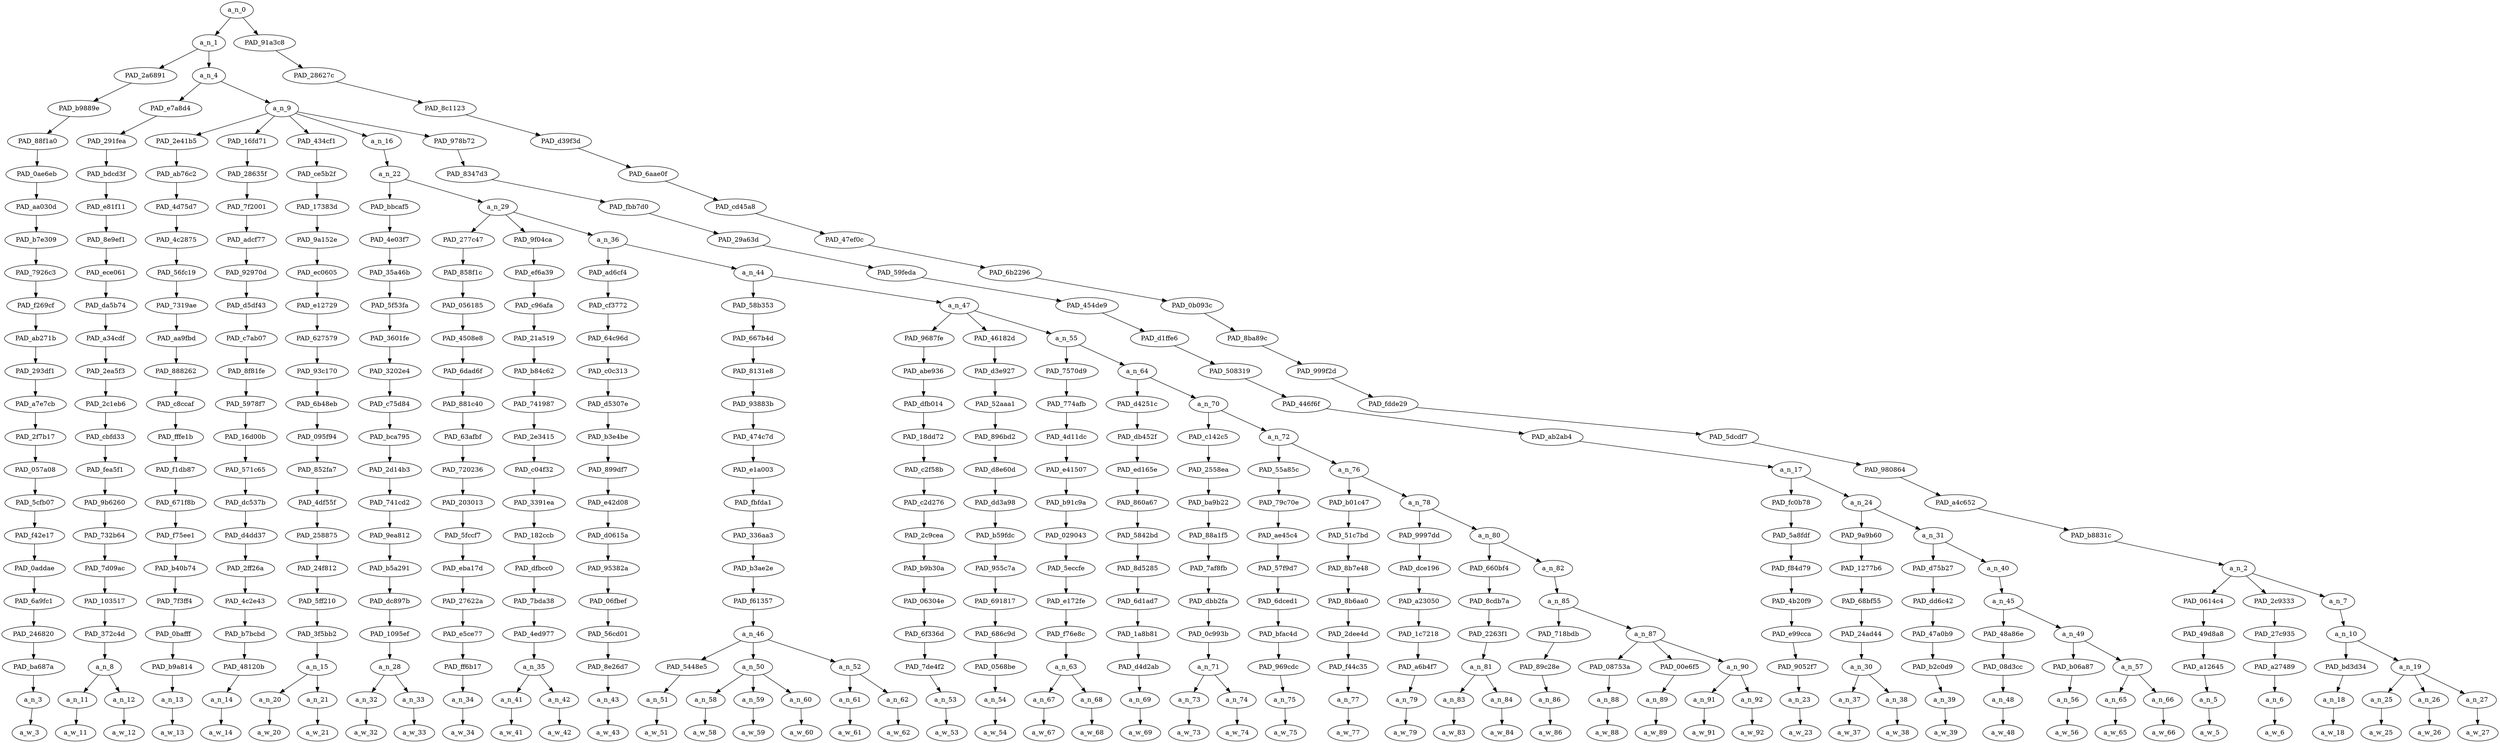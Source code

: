 strict digraph "" {
	a_n_0	[div_dir=1,
		index=0,
		level=22,
		pos="24.338654468677664,22!",
		text_span="[0, 1, 2, 3, 4, 5, 6, 7, 8, 9, 10, 11, 12, 13, 14, 15, 16, 17, 18, 19, 20, 21, 22, 23, 24, 25, 26, 27, 28, 29, 30, 31, 32, 33, 34, \
35, 36, 37, 38, 39, 40, 41, 42, 43, 44, 45, 46, 47, 48, 49]",
		value=1.00000000];
	a_n_1	[div_dir=1,
		index=0,
		level=21,
		pos="3.3439756040219906,21!",
		text_span="[0, 1, 2, 3, 4, 5, 6, 7, 8, 9, 10, 11, 12, 13, 14, 15, 16, 17, 18, 19, 20, 21, 22, 23, 24, 25, 26, 27, 28, 29, 30, 31, 32, 33, 34, \
35, 36, 37, 38, 39, 40, 41, 42, 43]",
		value=0.83768407];
	a_n_0 -> a_n_1;
	PAD_91a3c8	[div_dir=1,
		index=1,
		level=21,
		pos="45.333333333333336,21!",
		text_span="[44, 45, 46, 47, 48, 49]",
		value=0.16216661];
	a_n_0 -> PAD_91a3c8;
	PAD_2a6891	[div_dir=1,
		index=0,
		level=20,
		pos="0.0,20!",
		text_span="[0]",
		value=0.01627795];
	a_n_1 -> PAD_2a6891;
	a_n_4	[div_dir=1,
		index=1,
		level=20,
		pos="6.687951208043981,20!",
		text_span="[1, 2, 3, 4, 5, 6, 7, 8, 9, 10, 11, 12, 13, 14, 15, 16, 17, 18, 19, 20, 21, 22, 23, 24, 25, 26, 27, 28, 29, 30, 31, 32, 33, 34, \
35, 36, 37, 38, 39, 40, 41, 42, 43]",
		value=0.82129159];
	a_n_1 -> a_n_4;
	PAD_b9889e	[div_dir=1,
		index=0,
		level=19,
		pos="0.0,19!",
		text_span="[0]",
		value=0.01627795];
	PAD_2a6891 -> PAD_b9889e;
	PAD_88f1a0	[div_dir=1,
		index=0,
		level=18,
		pos="0.0,18!",
		text_span="[0]",
		value=0.01627795];
	PAD_b9889e -> PAD_88f1a0;
	PAD_0ae6eb	[div_dir=1,
		index=0,
		level=17,
		pos="0.0,17!",
		text_span="[0]",
		value=0.01627795];
	PAD_88f1a0 -> PAD_0ae6eb;
	PAD_aa030d	[div_dir=1,
		index=0,
		level=16,
		pos="0.0,16!",
		text_span="[0]",
		value=0.01627795];
	PAD_0ae6eb -> PAD_aa030d;
	PAD_b7e309	[div_dir=1,
		index=0,
		level=15,
		pos="0.0,15!",
		text_span="[0]",
		value=0.01627795];
	PAD_aa030d -> PAD_b7e309;
	PAD_7926c3	[div_dir=1,
		index=0,
		level=14,
		pos="0.0,14!",
		text_span="[0]",
		value=0.01627795];
	PAD_b7e309 -> PAD_7926c3;
	PAD_f269cf	[div_dir=1,
		index=0,
		level=13,
		pos="0.0,13!",
		text_span="[0]",
		value=0.01627795];
	PAD_7926c3 -> PAD_f269cf;
	PAD_ab271b	[div_dir=1,
		index=0,
		level=12,
		pos="0.0,12!",
		text_span="[0]",
		value=0.01627795];
	PAD_f269cf -> PAD_ab271b;
	PAD_293df1	[div_dir=1,
		index=0,
		level=11,
		pos="0.0,11!",
		text_span="[0]",
		value=0.01627795];
	PAD_ab271b -> PAD_293df1;
	PAD_a7e7cb	[div_dir=1,
		index=0,
		level=10,
		pos="0.0,10!",
		text_span="[0]",
		value=0.01627795];
	PAD_293df1 -> PAD_a7e7cb;
	PAD_2f7b17	[div_dir=1,
		index=0,
		level=9,
		pos="0.0,9!",
		text_span="[0]",
		value=0.01627795];
	PAD_a7e7cb -> PAD_2f7b17;
	PAD_057a08	[div_dir=1,
		index=0,
		level=8,
		pos="0.0,8!",
		text_span="[0]",
		value=0.01627795];
	PAD_2f7b17 -> PAD_057a08;
	PAD_5cfb07	[div_dir=1,
		index=0,
		level=7,
		pos="0.0,7!",
		text_span="[0]",
		value=0.01627795];
	PAD_057a08 -> PAD_5cfb07;
	PAD_f42e17	[div_dir=1,
		index=0,
		level=6,
		pos="0.0,6!",
		text_span="[0]",
		value=0.01627795];
	PAD_5cfb07 -> PAD_f42e17;
	PAD_0addae	[div_dir=1,
		index=0,
		level=5,
		pos="0.0,5!",
		text_span="[0]",
		value=0.01627795];
	PAD_f42e17 -> PAD_0addae;
	PAD_6a9fc1	[div_dir=1,
		index=0,
		level=4,
		pos="0.0,4!",
		text_span="[0]",
		value=0.01627795];
	PAD_0addae -> PAD_6a9fc1;
	PAD_246820	[div_dir=1,
		index=0,
		level=3,
		pos="0.0,3!",
		text_span="[0]",
		value=0.01627795];
	PAD_6a9fc1 -> PAD_246820;
	PAD_ba687a	[div_dir=1,
		index=0,
		level=2,
		pos="0.0,2!",
		text_span="[0]",
		value=0.01627795];
	PAD_246820 -> PAD_ba687a;
	a_n_3	[div_dir=1,
		index=0,
		level=1,
		pos="0.0,1!",
		text_span="[0]",
		value=0.01627795];
	PAD_ba687a -> a_n_3;
	a_w_3	[div_dir=0,
		index=0,
		level=0,
		pos="0,0!",
		text_span="[0]",
		value=that];
	a_n_3 -> a_w_3;
	PAD_e7a8d4	[div_dir=1,
		index=1,
		level=19,
		pos="1.5,19!",
		text_span="[1, 2]",
		value=0.07621900];
	a_n_4 -> PAD_e7a8d4;
	a_n_9	[div_dir=1,
		index=2,
		level=19,
		pos="11.875902416087962,19!",
		text_span="[3, 4, 5, 6, 7, 8, 9, 10, 11, 12, 13, 14, 15, 16, 17, 18, 19, 20, 21, 22, 23, 24, 25, 26, 27, 28, 29, 30, 31, 32, 33, 34, 35, 36, \
37, 38, 39, 40, 41, 42, 43]",
		value=0.74496450];
	a_n_4 -> a_n_9;
	PAD_291fea	[div_dir=1,
		index=1,
		level=18,
		pos="1.5,18!",
		text_span="[1, 2]",
		value=0.07621900];
	PAD_e7a8d4 -> PAD_291fea;
	PAD_bdcd3f	[div_dir=1,
		index=1,
		level=17,
		pos="1.5,17!",
		text_span="[1, 2]",
		value=0.07621900];
	PAD_291fea -> PAD_bdcd3f;
	PAD_e81f11	[div_dir=1,
		index=1,
		level=16,
		pos="1.5,16!",
		text_span="[1, 2]",
		value=0.07621900];
	PAD_bdcd3f -> PAD_e81f11;
	PAD_8e9ef1	[div_dir=1,
		index=1,
		level=15,
		pos="1.5,15!",
		text_span="[1, 2]",
		value=0.07621900];
	PAD_e81f11 -> PAD_8e9ef1;
	PAD_ece061	[div_dir=1,
		index=1,
		level=14,
		pos="1.5,14!",
		text_span="[1, 2]",
		value=0.07621900];
	PAD_8e9ef1 -> PAD_ece061;
	PAD_da5b74	[div_dir=1,
		index=1,
		level=13,
		pos="1.5,13!",
		text_span="[1, 2]",
		value=0.07621900];
	PAD_ece061 -> PAD_da5b74;
	PAD_a34cdf	[div_dir=1,
		index=1,
		level=12,
		pos="1.5,12!",
		text_span="[1, 2]",
		value=0.07621900];
	PAD_da5b74 -> PAD_a34cdf;
	PAD_2ea5f3	[div_dir=1,
		index=1,
		level=11,
		pos="1.5,11!",
		text_span="[1, 2]",
		value=0.07621900];
	PAD_a34cdf -> PAD_2ea5f3;
	PAD_2c1eb6	[div_dir=1,
		index=1,
		level=10,
		pos="1.5,10!",
		text_span="[1, 2]",
		value=0.07621900];
	PAD_2ea5f3 -> PAD_2c1eb6;
	PAD_cbfd33	[div_dir=1,
		index=1,
		level=9,
		pos="1.5,9!",
		text_span="[1, 2]",
		value=0.07621900];
	PAD_2c1eb6 -> PAD_cbfd33;
	PAD_fea5f1	[div_dir=1,
		index=1,
		level=8,
		pos="1.5,8!",
		text_span="[1, 2]",
		value=0.07621900];
	PAD_cbfd33 -> PAD_fea5f1;
	PAD_9b6260	[div_dir=1,
		index=1,
		level=7,
		pos="1.5,7!",
		text_span="[1, 2]",
		value=0.07621900];
	PAD_fea5f1 -> PAD_9b6260;
	PAD_732b64	[div_dir=1,
		index=1,
		level=6,
		pos="1.5,6!",
		text_span="[1, 2]",
		value=0.07621900];
	PAD_9b6260 -> PAD_732b64;
	PAD_7d09ac	[div_dir=1,
		index=1,
		level=5,
		pos="1.5,5!",
		text_span="[1, 2]",
		value=0.07621900];
	PAD_732b64 -> PAD_7d09ac;
	PAD_103517	[div_dir=1,
		index=1,
		level=4,
		pos="1.5,4!",
		text_span="[1, 2]",
		value=0.07621900];
	PAD_7d09ac -> PAD_103517;
	PAD_372c4d	[div_dir=1,
		index=1,
		level=3,
		pos="1.5,3!",
		text_span="[1, 2]",
		value=0.07621900];
	PAD_103517 -> PAD_372c4d;
	a_n_8	[div_dir=1,
		index=1,
		level=2,
		pos="1.5,2!",
		text_span="[1, 2]",
		value=0.07621900];
	PAD_372c4d -> a_n_8;
	a_n_11	[div_dir=1,
		index=1,
		level=1,
		pos="1.0,1!",
		text_span="[1]",
		value=0.05313051];
	a_n_8 -> a_n_11;
	a_n_12	[div_dir=-1,
		index=2,
		level=1,
		pos="2.0,1!",
		text_span="[2]",
		value=0.02308723];
	a_n_8 -> a_n_12;
	a_w_11	[div_dir=0,
		index=1,
		level=0,
		pos="1,0!",
		text_span="[1]",
		value=charlottesville];
	a_n_11 -> a_w_11;
	a_w_12	[div_dir=0,
		index=2,
		level=0,
		pos="2,0!",
		text_span="[2]",
		value=violence];
	a_n_12 -> a_w_12;
	PAD_2e41b5	[div_dir=1,
		index=2,
		level=18,
		pos="3.0,18!",
		text_span="[3]",
		value=0.01114824];
	a_n_9 -> PAD_2e41b5;
	PAD_16fd71	[div_dir=-1,
		index=3,
		level=18,
		pos="4.0,18!",
		text_span="[4]",
		value=0.02599082];
	a_n_9 -> PAD_16fd71;
	PAD_434cf1	[div_dir=1,
		index=4,
		level=18,
		pos="5.5,18!",
		text_span="[5, 6]",
		value=0.01955278];
	a_n_9 -> PAD_434cf1;
	a_n_16	[div_dir=1,
		index=5,
		level=18,
		pos="9.520137080439813,18!",
		text_span="[7, 8, 9, 10, 11, 12, 13, 14, 15, 16, 17, 18, 19, 20, 21, 22, 23, 24, 25, 26, 27, 28, 29, 30, 31, 32, 33, 34, 35]",
		value=0.51469582];
	a_n_9 -> a_n_16;
	PAD_978b72	[div_dir=1,
		index=6,
		level=18,
		pos="37.359375,18!",
		text_span="[36, 37, 38, 39, 40, 41, 42, 43]",
		value=0.17346625];
	a_n_9 -> PAD_978b72;
	PAD_ab76c2	[div_dir=1,
		index=2,
		level=17,
		pos="3.0,17!",
		text_span="[3]",
		value=0.01114824];
	PAD_2e41b5 -> PAD_ab76c2;
	PAD_4d75d7	[div_dir=1,
		index=2,
		level=16,
		pos="3.0,16!",
		text_span="[3]",
		value=0.01114824];
	PAD_ab76c2 -> PAD_4d75d7;
	PAD_4c2875	[div_dir=1,
		index=2,
		level=15,
		pos="3.0,15!",
		text_span="[3]",
		value=0.01114824];
	PAD_4d75d7 -> PAD_4c2875;
	PAD_56fc19	[div_dir=1,
		index=2,
		level=14,
		pos="3.0,14!",
		text_span="[3]",
		value=0.01114824];
	PAD_4c2875 -> PAD_56fc19;
	PAD_7319ae	[div_dir=1,
		index=2,
		level=13,
		pos="3.0,13!",
		text_span="[3]",
		value=0.01114824];
	PAD_56fc19 -> PAD_7319ae;
	PAD_aa9fbd	[div_dir=1,
		index=2,
		level=12,
		pos="3.0,12!",
		text_span="[3]",
		value=0.01114824];
	PAD_7319ae -> PAD_aa9fbd;
	PAD_888262	[div_dir=1,
		index=2,
		level=11,
		pos="3.0,11!",
		text_span="[3]",
		value=0.01114824];
	PAD_aa9fbd -> PAD_888262;
	PAD_c8ccaf	[div_dir=1,
		index=2,
		level=10,
		pos="3.0,10!",
		text_span="[3]",
		value=0.01114824];
	PAD_888262 -> PAD_c8ccaf;
	PAD_fffe1b	[div_dir=1,
		index=2,
		level=9,
		pos="3.0,9!",
		text_span="[3]",
		value=0.01114824];
	PAD_c8ccaf -> PAD_fffe1b;
	PAD_f1db87	[div_dir=1,
		index=2,
		level=8,
		pos="3.0,8!",
		text_span="[3]",
		value=0.01114824];
	PAD_fffe1b -> PAD_f1db87;
	PAD_671f8b	[div_dir=1,
		index=2,
		level=7,
		pos="3.0,7!",
		text_span="[3]",
		value=0.01114824];
	PAD_f1db87 -> PAD_671f8b;
	PAD_f75ee1	[div_dir=1,
		index=2,
		level=6,
		pos="3.0,6!",
		text_span="[3]",
		value=0.01114824];
	PAD_671f8b -> PAD_f75ee1;
	PAD_b40b74	[div_dir=1,
		index=2,
		level=5,
		pos="3.0,5!",
		text_span="[3]",
		value=0.01114824];
	PAD_f75ee1 -> PAD_b40b74;
	PAD_7f3ff4	[div_dir=1,
		index=2,
		level=4,
		pos="3.0,4!",
		text_span="[3]",
		value=0.01114824];
	PAD_b40b74 -> PAD_7f3ff4;
	PAD_0bafff	[div_dir=1,
		index=2,
		level=3,
		pos="3.0,3!",
		text_span="[3]",
		value=0.01114824];
	PAD_7f3ff4 -> PAD_0bafff;
	PAD_b9a814	[div_dir=1,
		index=2,
		level=2,
		pos="3.0,2!",
		text_span="[3]",
		value=0.01114824];
	PAD_0bafff -> PAD_b9a814;
	a_n_13	[div_dir=1,
		index=3,
		level=1,
		pos="3.0,1!",
		text_span="[3]",
		value=0.01114824];
	PAD_b9a814 -> a_n_13;
	a_w_13	[div_dir=0,
		index=3,
		level=0,
		pos="3,0!",
		text_span="[3]",
		value=is];
	a_n_13 -> a_w_13;
	PAD_28635f	[div_dir=-1,
		index=3,
		level=17,
		pos="4.0,17!",
		text_span="[4]",
		value=0.02599082];
	PAD_16fd71 -> PAD_28635f;
	PAD_7f2001	[div_dir=-1,
		index=3,
		level=16,
		pos="4.0,16!",
		text_span="[4]",
		value=0.02599082];
	PAD_28635f -> PAD_7f2001;
	PAD_adcf77	[div_dir=-1,
		index=3,
		level=15,
		pos="4.0,15!",
		text_span="[4]",
		value=0.02599082];
	PAD_7f2001 -> PAD_adcf77;
	PAD_92970d	[div_dir=-1,
		index=3,
		level=14,
		pos="4.0,14!",
		text_span="[4]",
		value=0.02599082];
	PAD_adcf77 -> PAD_92970d;
	PAD_d5df43	[div_dir=-1,
		index=3,
		level=13,
		pos="4.0,13!",
		text_span="[4]",
		value=0.02599082];
	PAD_92970d -> PAD_d5df43;
	PAD_c7ab07	[div_dir=-1,
		index=3,
		level=12,
		pos="4.0,12!",
		text_span="[4]",
		value=0.02599082];
	PAD_d5df43 -> PAD_c7ab07;
	PAD_8f81fe	[div_dir=-1,
		index=3,
		level=11,
		pos="4.0,11!",
		text_span="[4]",
		value=0.02599082];
	PAD_c7ab07 -> PAD_8f81fe;
	PAD_5978f7	[div_dir=-1,
		index=3,
		level=10,
		pos="4.0,10!",
		text_span="[4]",
		value=0.02599082];
	PAD_8f81fe -> PAD_5978f7;
	PAD_16d00b	[div_dir=-1,
		index=3,
		level=9,
		pos="4.0,9!",
		text_span="[4]",
		value=0.02599082];
	PAD_5978f7 -> PAD_16d00b;
	PAD_571c65	[div_dir=-1,
		index=3,
		level=8,
		pos="4.0,8!",
		text_span="[4]",
		value=0.02599082];
	PAD_16d00b -> PAD_571c65;
	PAD_dc537b	[div_dir=-1,
		index=3,
		level=7,
		pos="4.0,7!",
		text_span="[4]",
		value=0.02599082];
	PAD_571c65 -> PAD_dc537b;
	PAD_d4dd37	[div_dir=-1,
		index=3,
		level=6,
		pos="4.0,6!",
		text_span="[4]",
		value=0.02599082];
	PAD_dc537b -> PAD_d4dd37;
	PAD_2ff26a	[div_dir=-1,
		index=3,
		level=5,
		pos="4.0,5!",
		text_span="[4]",
		value=0.02599082];
	PAD_d4dd37 -> PAD_2ff26a;
	PAD_4c2e43	[div_dir=-1,
		index=3,
		level=4,
		pos="4.0,4!",
		text_span="[4]",
		value=0.02599082];
	PAD_2ff26a -> PAD_4c2e43;
	PAD_b7bcbd	[div_dir=-1,
		index=3,
		level=3,
		pos="4.0,3!",
		text_span="[4]",
		value=0.02599082];
	PAD_4c2e43 -> PAD_b7bcbd;
	PAD_48120b	[div_dir=-1,
		index=3,
		level=2,
		pos="4.0,2!",
		text_span="[4]",
		value=0.02599082];
	PAD_b7bcbd -> PAD_48120b;
	a_n_14	[div_dir=-1,
		index=4,
		level=1,
		pos="4.0,1!",
		text_span="[4]",
		value=0.02599082];
	PAD_48120b -> a_n_14;
	a_w_14	[div_dir=0,
		index=4,
		level=0,
		pos="4,0!",
		text_span="[4]",
		value=aweful];
	a_n_14 -> a_w_14;
	PAD_ce5b2f	[div_dir=1,
		index=4,
		level=17,
		pos="5.5,17!",
		text_span="[5, 6]",
		value=0.01955278];
	PAD_434cf1 -> PAD_ce5b2f;
	PAD_17383d	[div_dir=1,
		index=4,
		level=16,
		pos="5.5,16!",
		text_span="[5, 6]",
		value=0.01955278];
	PAD_ce5b2f -> PAD_17383d;
	PAD_9a152e	[div_dir=1,
		index=4,
		level=15,
		pos="5.5,15!",
		text_span="[5, 6]",
		value=0.01955278];
	PAD_17383d -> PAD_9a152e;
	PAD_ec0605	[div_dir=1,
		index=4,
		level=14,
		pos="5.5,14!",
		text_span="[5, 6]",
		value=0.01955278];
	PAD_9a152e -> PAD_ec0605;
	PAD_e12729	[div_dir=1,
		index=4,
		level=13,
		pos="5.5,13!",
		text_span="[5, 6]",
		value=0.01955278];
	PAD_ec0605 -> PAD_e12729;
	PAD_627579	[div_dir=1,
		index=4,
		level=12,
		pos="5.5,12!",
		text_span="[5, 6]",
		value=0.01955278];
	PAD_e12729 -> PAD_627579;
	PAD_93c170	[div_dir=1,
		index=4,
		level=11,
		pos="5.5,11!",
		text_span="[5, 6]",
		value=0.01955278];
	PAD_627579 -> PAD_93c170;
	PAD_6b48eb	[div_dir=1,
		index=4,
		level=10,
		pos="5.5,10!",
		text_span="[5, 6]",
		value=0.01955278];
	PAD_93c170 -> PAD_6b48eb;
	PAD_095f94	[div_dir=1,
		index=4,
		level=9,
		pos="5.5,9!",
		text_span="[5, 6]",
		value=0.01955278];
	PAD_6b48eb -> PAD_095f94;
	PAD_852fa7	[div_dir=1,
		index=4,
		level=8,
		pos="5.5,8!",
		text_span="[5, 6]",
		value=0.01955278];
	PAD_095f94 -> PAD_852fa7;
	PAD_4df55f	[div_dir=1,
		index=4,
		level=7,
		pos="5.5,7!",
		text_span="[5, 6]",
		value=0.01955278];
	PAD_852fa7 -> PAD_4df55f;
	PAD_258875	[div_dir=1,
		index=4,
		level=6,
		pos="5.5,6!",
		text_span="[5, 6]",
		value=0.01955278];
	PAD_4df55f -> PAD_258875;
	PAD_24f812	[div_dir=1,
		index=4,
		level=5,
		pos="5.5,5!",
		text_span="[5, 6]",
		value=0.01955278];
	PAD_258875 -> PAD_24f812;
	PAD_5ff210	[div_dir=1,
		index=4,
		level=4,
		pos="5.5,4!",
		text_span="[5, 6]",
		value=0.01955278];
	PAD_24f812 -> PAD_5ff210;
	PAD_3f5bb2	[div_dir=1,
		index=4,
		level=3,
		pos="5.5,3!",
		text_span="[5, 6]",
		value=0.01955278];
	PAD_5ff210 -> PAD_3f5bb2;
	a_n_15	[div_dir=1,
		index=4,
		level=2,
		pos="5.5,2!",
		text_span="[5, 6]",
		value=0.01955278];
	PAD_3f5bb2 -> a_n_15;
	a_n_20	[div_dir=1,
		index=5,
		level=1,
		pos="5.0,1!",
		text_span="[5]",
		value=0.00848128];
	a_n_15 -> a_n_20;
	a_n_21	[div_dir=1,
		index=6,
		level=1,
		pos="6.0,1!",
		text_span="[6]",
		value=0.01101846];
	a_n_15 -> a_n_21;
	a_w_20	[div_dir=0,
		index=5,
		level=0,
		pos="5,0!",
		text_span="[5]",
		value=for];
	a_n_20 -> a_w_20;
	a_w_21	[div_dir=0,
		index=6,
		level=0,
		pos="6,0!",
		text_span="[6]",
		value=years];
	a_n_21 -> a_w_21;
	a_n_22	[div_dir=1,
		index=5,
		level=17,
		pos="9.520137080439813,17!",
		text_span="[7, 8, 9, 10, 11, 12, 13, 14, 15, 16, 17, 18, 19, 20, 21, 22, 23, 24, 25, 26, 27, 28, 29, 30, 31, 32, 33, 34, 35]",
		value=0.51459337];
	a_n_16 -> a_n_22;
	PAD_bbcaf5	[div_dir=1,
		index=5,
		level=16,
		pos="7.5,16!",
		text_span="[7, 8]",
		value=0.05703376];
	a_n_22 -> PAD_bbcaf5;
	a_n_29	[div_dir=1,
		index=6,
		level=16,
		pos="11.540274160879628,16!",
		text_span="[9, 10, 11, 12, 13, 14, 15, 16, 17, 18, 19, 20, 21, 22, 23, 24, 25, 26, 27, 28, 29, 30, 31, 32, 33, 34, 35]",
		value=0.45745715];
	a_n_22 -> a_n_29;
	PAD_4e03f7	[div_dir=1,
		index=5,
		level=15,
		pos="7.5,15!",
		text_span="[7, 8]",
		value=0.05703376];
	PAD_bbcaf5 -> PAD_4e03f7;
	PAD_35a46b	[div_dir=1,
		index=5,
		level=14,
		pos="7.5,14!",
		text_span="[7, 8]",
		value=0.05703376];
	PAD_4e03f7 -> PAD_35a46b;
	PAD_5f53fa	[div_dir=1,
		index=5,
		level=13,
		pos="7.5,13!",
		text_span="[7, 8]",
		value=0.05703376];
	PAD_35a46b -> PAD_5f53fa;
	PAD_3601fe	[div_dir=1,
		index=5,
		level=12,
		pos="7.5,12!",
		text_span="[7, 8]",
		value=0.05703376];
	PAD_5f53fa -> PAD_3601fe;
	PAD_3202e4	[div_dir=1,
		index=5,
		level=11,
		pos="7.5,11!",
		text_span="[7, 8]",
		value=0.05703376];
	PAD_3601fe -> PAD_3202e4;
	PAD_c75d84	[div_dir=1,
		index=5,
		level=10,
		pos="7.5,10!",
		text_span="[7, 8]",
		value=0.05703376];
	PAD_3202e4 -> PAD_c75d84;
	PAD_bca795	[div_dir=1,
		index=5,
		level=9,
		pos="7.5,9!",
		text_span="[7, 8]",
		value=0.05703376];
	PAD_c75d84 -> PAD_bca795;
	PAD_2d14b3	[div_dir=1,
		index=5,
		level=8,
		pos="7.5,8!",
		text_span="[7, 8]",
		value=0.05703376];
	PAD_bca795 -> PAD_2d14b3;
	PAD_741cd2	[div_dir=1,
		index=5,
		level=7,
		pos="7.5,7!",
		text_span="[7, 8]",
		value=0.05703376];
	PAD_2d14b3 -> PAD_741cd2;
	PAD_9ea812	[div_dir=1,
		index=5,
		level=6,
		pos="7.5,6!",
		text_span="[7, 8]",
		value=0.05703376];
	PAD_741cd2 -> PAD_9ea812;
	PAD_b5a291	[div_dir=1,
		index=5,
		level=5,
		pos="7.5,5!",
		text_span="[7, 8]",
		value=0.05703376];
	PAD_9ea812 -> PAD_b5a291;
	PAD_dc897b	[div_dir=1,
		index=5,
		level=4,
		pos="7.5,4!",
		text_span="[7, 8]",
		value=0.05703376];
	PAD_b5a291 -> PAD_dc897b;
	PAD_1095ef	[div_dir=1,
		index=5,
		level=3,
		pos="7.5,3!",
		text_span="[7, 8]",
		value=0.05703376];
	PAD_dc897b -> PAD_1095ef;
	a_n_28	[div_dir=1,
		index=5,
		level=2,
		pos="7.5,2!",
		text_span="[7, 8]",
		value=0.05703376];
	PAD_1095ef -> a_n_28;
	a_n_32	[div_dir=1,
		index=7,
		level=1,
		pos="7.0,1!",
		text_span="[7]",
		value=0.01134719];
	a_n_28 -> a_n_32;
	a_n_33	[div_dir=-1,
		index=8,
		level=1,
		pos="8.0,1!",
		text_span="[8]",
		value=0.04565049];
	a_n_28 -> a_n_33;
	a_w_32	[div_dir=0,
		index=7,
		level=0,
		pos="7,0!",
		text_span="[7]",
		value=the];
	a_n_32 -> a_w_32;
	a_w_33	[div_dir=0,
		index=8,
		level=0,
		pos="8,0!",
		text_span="[8]",
		value=rightys];
	a_n_33 -> a_w_33;
	PAD_277c47	[div_dir=1,
		index=6,
		level=15,
		pos="9.0,15!",
		text_span="[9]",
		value=0.02244990];
	a_n_29 -> PAD_277c47;
	PAD_9f04ca	[div_dir=-1,
		index=7,
		level=15,
		pos="10.5,15!",
		text_span="[10, 11]",
		value=0.02338511];
	a_n_29 -> PAD_9f04ca;
	a_n_36	[div_dir=1,
		index=8,
		level=15,
		pos="15.12082248263889,15!",
		text_span="[12, 13, 14, 15, 16, 17, 18, 19, 20, 21, 22, 23, 24, 25, 26, 27, 28, 29, 30, 31, 32, 33, 34, 35]",
		value=0.41152601];
	a_n_29 -> a_n_36;
	PAD_858f1c	[div_dir=1,
		index=6,
		level=14,
		pos="9.0,14!",
		text_span="[9]",
		value=0.02244990];
	PAD_277c47 -> PAD_858f1c;
	PAD_056185	[div_dir=1,
		index=6,
		level=13,
		pos="9.0,13!",
		text_span="[9]",
		value=0.02244990];
	PAD_858f1c -> PAD_056185;
	PAD_4508e8	[div_dir=1,
		index=6,
		level=12,
		pos="9.0,12!",
		text_span="[9]",
		value=0.02244990];
	PAD_056185 -> PAD_4508e8;
	PAD_6dad6f	[div_dir=1,
		index=6,
		level=11,
		pos="9.0,11!",
		text_span="[9]",
		value=0.02244990];
	PAD_4508e8 -> PAD_6dad6f;
	PAD_881c40	[div_dir=1,
		index=6,
		level=10,
		pos="9.0,10!",
		text_span="[9]",
		value=0.02244990];
	PAD_6dad6f -> PAD_881c40;
	PAD_63afbf	[div_dir=1,
		index=6,
		level=9,
		pos="9.0,9!",
		text_span="[9]",
		value=0.02244990];
	PAD_881c40 -> PAD_63afbf;
	PAD_720236	[div_dir=1,
		index=6,
		level=8,
		pos="9.0,8!",
		text_span="[9]",
		value=0.02244990];
	PAD_63afbf -> PAD_720236;
	PAD_203013	[div_dir=1,
		index=6,
		level=7,
		pos="9.0,7!",
		text_span="[9]",
		value=0.02244990];
	PAD_720236 -> PAD_203013;
	PAD_5fccf7	[div_dir=1,
		index=6,
		level=6,
		pos="9.0,6!",
		text_span="[9]",
		value=0.02244990];
	PAD_203013 -> PAD_5fccf7;
	PAD_eba17d	[div_dir=1,
		index=6,
		level=5,
		pos="9.0,5!",
		text_span="[9]",
		value=0.02244990];
	PAD_5fccf7 -> PAD_eba17d;
	PAD_27622a	[div_dir=1,
		index=6,
		level=4,
		pos="9.0,4!",
		text_span="[9]",
		value=0.02244990];
	PAD_eba17d -> PAD_27622a;
	PAD_e5ce77	[div_dir=1,
		index=6,
		level=3,
		pos="9.0,3!",
		text_span="[9]",
		value=0.02244990];
	PAD_27622a -> PAD_e5ce77;
	PAD_ff6b17	[div_dir=1,
		index=6,
		level=2,
		pos="9.0,2!",
		text_span="[9]",
		value=0.02244990];
	PAD_e5ce77 -> PAD_ff6b17;
	a_n_34	[div_dir=1,
		index=9,
		level=1,
		pos="9.0,1!",
		text_span="[9]",
		value=0.02244990];
	PAD_ff6b17 -> a_n_34;
	a_w_34	[div_dir=0,
		index=9,
		level=0,
		pos="9,0!",
		text_span="[9]",
		value=refrained];
	a_n_34 -> a_w_34;
	PAD_ef6a39	[div_dir=-1,
		index=7,
		level=14,
		pos="10.5,14!",
		text_span="[10, 11]",
		value=0.02338511];
	PAD_9f04ca -> PAD_ef6a39;
	PAD_c96afa	[div_dir=-1,
		index=7,
		level=13,
		pos="10.5,13!",
		text_span="[10, 11]",
		value=0.02338511];
	PAD_ef6a39 -> PAD_c96afa;
	PAD_21a519	[div_dir=-1,
		index=7,
		level=12,
		pos="10.5,12!",
		text_span="[10, 11]",
		value=0.02338511];
	PAD_c96afa -> PAD_21a519;
	PAD_b84c62	[div_dir=-1,
		index=7,
		level=11,
		pos="10.5,11!",
		text_span="[10, 11]",
		value=0.02338511];
	PAD_21a519 -> PAD_b84c62;
	PAD_741987	[div_dir=-1,
		index=7,
		level=10,
		pos="10.5,10!",
		text_span="[10, 11]",
		value=0.02338511];
	PAD_b84c62 -> PAD_741987;
	PAD_2e3415	[div_dir=-1,
		index=7,
		level=9,
		pos="10.5,9!",
		text_span="[10, 11]",
		value=0.02338511];
	PAD_741987 -> PAD_2e3415;
	PAD_c04f32	[div_dir=-1,
		index=7,
		level=8,
		pos="10.5,8!",
		text_span="[10, 11]",
		value=0.02338511];
	PAD_2e3415 -> PAD_c04f32;
	PAD_3391ea	[div_dir=-1,
		index=7,
		level=7,
		pos="10.5,7!",
		text_span="[10, 11]",
		value=0.02338511];
	PAD_c04f32 -> PAD_3391ea;
	PAD_182ccb	[div_dir=-1,
		index=7,
		level=6,
		pos="10.5,6!",
		text_span="[10, 11]",
		value=0.02338511];
	PAD_3391ea -> PAD_182ccb;
	PAD_dfbcc0	[div_dir=-1,
		index=7,
		level=5,
		pos="10.5,5!",
		text_span="[10, 11]",
		value=0.02338511];
	PAD_182ccb -> PAD_dfbcc0;
	PAD_7bda38	[div_dir=-1,
		index=7,
		level=4,
		pos="10.5,4!",
		text_span="[10, 11]",
		value=0.02338511];
	PAD_dfbcc0 -> PAD_7bda38;
	PAD_4ed977	[div_dir=-1,
		index=7,
		level=3,
		pos="10.5,3!",
		text_span="[10, 11]",
		value=0.02338511];
	PAD_7bda38 -> PAD_4ed977;
	a_n_35	[div_dir=-1,
		index=7,
		level=2,
		pos="10.5,2!",
		text_span="[10, 11]",
		value=0.02338511];
	PAD_4ed977 -> a_n_35;
	a_n_41	[div_dir=1,
		index=10,
		level=1,
		pos="10.0,1!",
		text_span="[10]",
		value=0.00842337];
	a_n_35 -> a_n_41;
	a_n_42	[div_dir=-1,
		index=11,
		level=1,
		pos="11.0,1!",
		text_span="[11]",
		value=0.01495872];
	a_n_35 -> a_n_42;
	a_w_41	[div_dir=0,
		index=10,
		level=0,
		pos="10,0!",
		text_span="[10]",
		value=from];
	a_n_41 -> a_w_41;
	a_w_42	[div_dir=0,
		index=11,
		level=0,
		pos="11,0!",
		text_span="[11]",
		value=violence1];
	a_n_42 -> a_w_42;
	PAD_ad6cf4	[div_dir=-1,
		index=8,
		level=14,
		pos="12.0,14!",
		text_span="[12]",
		value=0.01100227];
	a_n_36 -> PAD_ad6cf4;
	a_n_44	[div_dir=1,
		index=9,
		level=14,
		pos="18.24164496527778,14!",
		text_span="[13, 14, 15, 16, 17, 18, 19, 20, 21, 22, 23, 24, 25, 26, 27, 28, 29, 30, 31, 32, 33, 34, 35]",
		value=0.40042624];
	a_n_36 -> a_n_44;
	PAD_cf3772	[div_dir=-1,
		index=8,
		level=13,
		pos="12.0,13!",
		text_span="[12]",
		value=0.01100227];
	PAD_ad6cf4 -> PAD_cf3772;
	PAD_64c96d	[div_dir=-1,
		index=8,
		level=12,
		pos="12.0,12!",
		text_span="[12]",
		value=0.01100227];
	PAD_cf3772 -> PAD_64c96d;
	PAD_c0c313	[div_dir=-1,
		index=8,
		level=11,
		pos="12.0,11!",
		text_span="[12]",
		value=0.01100227];
	PAD_64c96d -> PAD_c0c313;
	PAD_d5307e	[div_dir=-1,
		index=8,
		level=10,
		pos="12.0,10!",
		text_span="[12]",
		value=0.01100227];
	PAD_c0c313 -> PAD_d5307e;
	PAD_b3e4be	[div_dir=-1,
		index=8,
		level=9,
		pos="12.0,9!",
		text_span="[12]",
		value=0.01100227];
	PAD_d5307e -> PAD_b3e4be;
	PAD_899df7	[div_dir=-1,
		index=8,
		level=8,
		pos="12.0,8!",
		text_span="[12]",
		value=0.01100227];
	PAD_b3e4be -> PAD_899df7;
	PAD_e42d08	[div_dir=-1,
		index=8,
		level=7,
		pos="12.0,7!",
		text_span="[12]",
		value=0.01100227];
	PAD_899df7 -> PAD_e42d08;
	PAD_d0615a	[div_dir=-1,
		index=8,
		level=6,
		pos="12.0,6!",
		text_span="[12]",
		value=0.01100227];
	PAD_e42d08 -> PAD_d0615a;
	PAD_95382a	[div_dir=-1,
		index=8,
		level=5,
		pos="12.0,5!",
		text_span="[12]",
		value=0.01100227];
	PAD_d0615a -> PAD_95382a;
	PAD_06fbef	[div_dir=-1,
		index=8,
		level=4,
		pos="12.0,4!",
		text_span="[12]",
		value=0.01100227];
	PAD_95382a -> PAD_06fbef;
	PAD_56cd01	[div_dir=-1,
		index=8,
		level=3,
		pos="12.0,3!",
		text_span="[12]",
		value=0.01100227];
	PAD_06fbef -> PAD_56cd01;
	PAD_8e26d7	[div_dir=-1,
		index=8,
		level=2,
		pos="12.0,2!",
		text_span="[12]",
		value=0.01100227];
	PAD_56cd01 -> PAD_8e26d7;
	a_n_43	[div_dir=-1,
		index=12,
		level=1,
		pos="12.0,1!",
		text_span="[12]",
		value=0.01100227];
	PAD_8e26d7 -> a_n_43;
	a_w_43	[div_dir=0,
		index=12,
		level=0,
		pos="12,0!",
		text_span="[12]",
		value=while];
	a_n_43 -> a_w_43;
	PAD_58b353	[div_dir=1,
		index=9,
		level=13,
		pos="15.833333333333334,13!",
		text_span="[13, 14, 15, 16, 17, 18]",
		value=0.20081490];
	a_n_44 -> PAD_58b353;
	a_n_47	[div_dir=1,
		index=10,
		level=13,
		pos="20.64995659722222,13!",
		text_span="[19, 20, 21, 22, 23, 24, 25, 26, 27, 28, 29, 30, 31, 32, 33, 34, 35]",
		value=0.19950226];
	a_n_44 -> a_n_47;
	PAD_667b4d	[div_dir=1,
		index=9,
		level=12,
		pos="15.833333333333334,12!",
		text_span="[13, 14, 15, 16, 17, 18]",
		value=0.20081490];
	PAD_58b353 -> PAD_667b4d;
	PAD_8131e8	[div_dir=1,
		index=9,
		level=11,
		pos="15.833333333333334,11!",
		text_span="[13, 14, 15, 16, 17, 18]",
		value=0.20081490];
	PAD_667b4d -> PAD_8131e8;
	PAD_93883b	[div_dir=1,
		index=9,
		level=10,
		pos="15.833333333333334,10!",
		text_span="[13, 14, 15, 16, 17, 18]",
		value=0.20081490];
	PAD_8131e8 -> PAD_93883b;
	PAD_474c7d	[div_dir=1,
		index=9,
		level=9,
		pos="15.833333333333334,9!",
		text_span="[13, 14, 15, 16, 17, 18]",
		value=0.20081490];
	PAD_93883b -> PAD_474c7d;
	PAD_e1a003	[div_dir=1,
		index=9,
		level=8,
		pos="15.833333333333334,8!",
		text_span="[13, 14, 15, 16, 17, 18]",
		value=0.20081490];
	PAD_474c7d -> PAD_e1a003;
	PAD_fbfda1	[div_dir=1,
		index=9,
		level=7,
		pos="15.833333333333334,7!",
		text_span="[13, 14, 15, 16, 17, 18]",
		value=0.20081490];
	PAD_e1a003 -> PAD_fbfda1;
	PAD_336aa3	[div_dir=1,
		index=9,
		level=6,
		pos="15.833333333333334,6!",
		text_span="[13, 14, 15, 16, 17, 18]",
		value=0.20081490];
	PAD_fbfda1 -> PAD_336aa3;
	PAD_b3ae2e	[div_dir=1,
		index=9,
		level=5,
		pos="15.833333333333334,5!",
		text_span="[13, 14, 15, 16, 17, 18]",
		value=0.20081490];
	PAD_336aa3 -> PAD_b3ae2e;
	PAD_f61357	[div_dir=1,
		index=9,
		level=4,
		pos="15.833333333333334,4!",
		text_span="[13, 14, 15, 16, 17, 18]",
		value=0.20081490];
	PAD_b3ae2e -> PAD_f61357;
	a_n_46	[div_dir=1,
		index=9,
		level=3,
		pos="15.833333333333334,3!",
		text_span="[13, 14, 15, 16, 17, 18]",
		value=0.20081490];
	PAD_f61357 -> a_n_46;
	PAD_5448e5	[div_dir=1,
		index=10,
		level=2,
		pos="16.0,2!",
		text_span="[16]",
		value=0.01208328];
	a_n_46 -> PAD_5448e5;
	a_n_50	[div_dir=1,
		index=9,
		level=2,
		pos="14.0,2!",
		text_span="[13, 14, 15]",
		value=0.14992583];
	a_n_46 -> a_n_50;
	a_n_52	[div_dir=-1,
		index=11,
		level=2,
		pos="17.5,2!",
		text_span="[17, 18]",
		value=0.03868972];
	a_n_46 -> a_n_52;
	a_n_51	[div_dir=1,
		index=16,
		level=1,
		pos="16.0,1!",
		text_span="[16]",
		value=0.01208328];
	PAD_5448e5 -> a_n_51;
	a_w_51	[div_dir=0,
		index=16,
		level=0,
		pos="16,0!",
		text_span="[16]",
		value=and];
	a_n_51 -> a_w_51;
	a_n_58	[div_dir=-1,
		index=13,
		level=1,
		pos="13.0,1!",
		text_span="[13]",
		value=0.01534587];
	a_n_50 -> a_n_58;
	a_n_59	[div_dir=1,
		index=14,
		level=1,
		pos="14.0,1!",
		text_span="[14]",
		value=0.06489366];
	a_n_50 -> a_n_59;
	a_n_60	[div_dir=-1,
		index=15,
		level=1,
		pos="15.0,1!",
		text_span="[15]",
		value=0.06950090];
	a_n_50 -> a_n_60;
	a_w_58	[div_dir=0,
		index=13,
		level=0,
		pos="13,0!",
		text_span="[13]",
		value=the1];
	a_n_58 -> a_w_58;
	a_w_59	[div_dir=0,
		index=14,
		level=0,
		pos="14,0!",
		text_span="[14]",
		value=islamic];
	a_n_59 -> a_w_59;
	a_w_60	[div_dir=0,
		index=15,
		level=0,
		pos="15,0!",
		text_span="[15]",
		value=extremists];
	a_n_60 -> a_w_60;
	a_n_61	[div_dir=-1,
		index=17,
		level=1,
		pos="17.0,1!",
		text_span="[17]",
		value=0.01851468];
	a_n_52 -> a_n_61;
	a_n_62	[div_dir=-1,
		index=18,
		level=1,
		pos="18.0,1!",
		text_span="[18]",
		value=0.02008753];
	a_n_52 -> a_n_62;
	a_w_61	[div_dir=0,
		index=17,
		level=0,
		pos="17,0!",
		text_span="[17]",
		value=registered];
	a_n_61 -> a_w_61;
	a_w_62	[div_dir=0,
		index=18,
		level=0,
		pos="18,0!",
		text_span="[18]",
		value=democrats];
	a_n_62 -> a_w_62;
	PAD_9687fe	[div_dir=-1,
		index=10,
		level=12,
		pos="19.0,12!",
		text_span="[19]",
		value=0.03502824];
	a_n_47 -> PAD_9687fe;
	PAD_46182d	[div_dir=1,
		index=11,
		level=12,
		pos="20.0,12!",
		text_span="[20]",
		value=0.00817410];
	a_n_47 -> PAD_46182d;
	a_n_55	[div_dir=1,
		index=12,
		level=12,
		pos="22.949869791666664,12!",
		text_span="[21, 22, 23, 24, 25, 26, 27, 28, 29, 30, 31, 32, 33, 34, 35]",
		value=0.15624662];
	a_n_47 -> a_n_55;
	PAD_abe936	[div_dir=-1,
		index=10,
		level=11,
		pos="19.0,11!",
		text_span="[19]",
		value=0.03502824];
	PAD_9687fe -> PAD_abe936;
	PAD_dfb014	[div_dir=-1,
		index=10,
		level=10,
		pos="19.0,10!",
		text_span="[19]",
		value=0.03502824];
	PAD_abe936 -> PAD_dfb014;
	PAD_18dd72	[div_dir=-1,
		index=10,
		level=9,
		pos="19.0,9!",
		text_span="[19]",
		value=0.03502824];
	PAD_dfb014 -> PAD_18dd72;
	PAD_c2f58b	[div_dir=-1,
		index=10,
		level=8,
		pos="19.0,8!",
		text_span="[19]",
		value=0.03502824];
	PAD_18dd72 -> PAD_c2f58b;
	PAD_c2d276	[div_dir=-1,
		index=10,
		level=7,
		pos="19.0,7!",
		text_span="[19]",
		value=0.03502824];
	PAD_c2f58b -> PAD_c2d276;
	PAD_2c9cea	[div_dir=-1,
		index=10,
		level=6,
		pos="19.0,6!",
		text_span="[19]",
		value=0.03502824];
	PAD_c2d276 -> PAD_2c9cea;
	PAD_b9b30a	[div_dir=-1,
		index=10,
		level=5,
		pos="19.0,5!",
		text_span="[19]",
		value=0.03502824];
	PAD_2c9cea -> PAD_b9b30a;
	PAD_06304e	[div_dir=-1,
		index=10,
		level=4,
		pos="19.0,4!",
		text_span="[19]",
		value=0.03502824];
	PAD_b9b30a -> PAD_06304e;
	PAD_6f336d	[div_dir=-1,
		index=10,
		level=3,
		pos="19.0,3!",
		text_span="[19]",
		value=0.03502824];
	PAD_06304e -> PAD_6f336d;
	PAD_7de4f2	[div_dir=-1,
		index=12,
		level=2,
		pos="19.0,2!",
		text_span="[19]",
		value=0.03502824];
	PAD_6f336d -> PAD_7de4f2;
	a_n_53	[div_dir=-1,
		index=19,
		level=1,
		pos="19.0,1!",
		text_span="[19]",
		value=0.03502824];
	PAD_7de4f2 -> a_n_53;
	a_w_53	[div_dir=0,
		index=19,
		level=0,
		pos="19,0!",
		text_span="[19]",
		value=perpetrated];
	a_n_53 -> a_w_53;
	PAD_d3e927	[div_dir=1,
		index=11,
		level=11,
		pos="20.0,11!",
		text_span="[20]",
		value=0.00817410];
	PAD_46182d -> PAD_d3e927;
	PAD_52aaa1	[div_dir=1,
		index=11,
		level=10,
		pos="20.0,10!",
		text_span="[20]",
		value=0.00817410];
	PAD_d3e927 -> PAD_52aaa1;
	PAD_896bd2	[div_dir=1,
		index=11,
		level=9,
		pos="20.0,9!",
		text_span="[20]",
		value=0.00817410];
	PAD_52aaa1 -> PAD_896bd2;
	PAD_d8e60d	[div_dir=1,
		index=11,
		level=8,
		pos="20.0,8!",
		text_span="[20]",
		value=0.00817410];
	PAD_896bd2 -> PAD_d8e60d;
	PAD_dd3a98	[div_dir=1,
		index=11,
		level=7,
		pos="20.0,7!",
		text_span="[20]",
		value=0.00817410];
	PAD_d8e60d -> PAD_dd3a98;
	PAD_b59fdc	[div_dir=1,
		index=11,
		level=6,
		pos="20.0,6!",
		text_span="[20]",
		value=0.00817410];
	PAD_dd3a98 -> PAD_b59fdc;
	PAD_955c7a	[div_dir=1,
		index=11,
		level=5,
		pos="20.0,5!",
		text_span="[20]",
		value=0.00817410];
	PAD_b59fdc -> PAD_955c7a;
	PAD_691817	[div_dir=1,
		index=11,
		level=4,
		pos="20.0,4!",
		text_span="[20]",
		value=0.00817410];
	PAD_955c7a -> PAD_691817;
	PAD_686c9d	[div_dir=1,
		index=11,
		level=3,
		pos="20.0,3!",
		text_span="[20]",
		value=0.00817410];
	PAD_691817 -> PAD_686c9d;
	PAD_0568be	[div_dir=1,
		index=13,
		level=2,
		pos="20.0,2!",
		text_span="[20]",
		value=0.00817410];
	PAD_686c9d -> PAD_0568be;
	a_n_54	[div_dir=1,
		index=20,
		level=1,
		pos="20.0,1!",
		text_span="[20]",
		value=0.00817410];
	PAD_0568be -> a_n_54;
	a_w_54	[div_dir=0,
		index=20,
		level=0,
		pos="20,0!",
		text_span="[20]",
		value=it];
	a_n_54 -> a_w_54;
	PAD_7570d9	[div_dir=1,
		index=12,
		level=11,
		pos="21.5,11!",
		text_span="[21, 22]",
		value=0.01762813];
	a_n_55 -> PAD_7570d9;
	a_n_64	[div_dir=1,
		index=13,
		level=11,
		pos="24.399739583333332,11!",
		text_span="[23, 24, 25, 26, 27, 28, 29, 30, 31, 32, 33, 34, 35]",
		value=0.13856273];
	a_n_55 -> a_n_64;
	PAD_774afb	[div_dir=1,
		index=12,
		level=10,
		pos="21.5,10!",
		text_span="[21, 22]",
		value=0.01762813];
	PAD_7570d9 -> PAD_774afb;
	PAD_4d11dc	[div_dir=1,
		index=12,
		level=9,
		pos="21.5,9!",
		text_span="[21, 22]",
		value=0.01762813];
	PAD_774afb -> PAD_4d11dc;
	PAD_e41507	[div_dir=1,
		index=12,
		level=8,
		pos="21.5,8!",
		text_span="[21, 22]",
		value=0.01762813];
	PAD_4d11dc -> PAD_e41507;
	PAD_b91c9a	[div_dir=1,
		index=12,
		level=7,
		pos="21.5,7!",
		text_span="[21, 22]",
		value=0.01762813];
	PAD_e41507 -> PAD_b91c9a;
	PAD_029043	[div_dir=1,
		index=12,
		level=6,
		pos="21.5,6!",
		text_span="[21, 22]",
		value=0.01762813];
	PAD_b91c9a -> PAD_029043;
	PAD_5eccfe	[div_dir=1,
		index=12,
		level=5,
		pos="21.5,5!",
		text_span="[21, 22]",
		value=0.01762813];
	PAD_029043 -> PAD_5eccfe;
	PAD_e172fe	[div_dir=1,
		index=12,
		level=4,
		pos="21.5,4!",
		text_span="[21, 22]",
		value=0.01762813];
	PAD_5eccfe -> PAD_e172fe;
	PAD_f76e8c	[div_dir=1,
		index=12,
		level=3,
		pos="21.5,3!",
		text_span="[21, 22]",
		value=0.01762813];
	PAD_e172fe -> PAD_f76e8c;
	a_n_63	[div_dir=1,
		index=14,
		level=2,
		pos="21.5,2!",
		text_span="[21, 22]",
		value=0.01762813];
	PAD_f76e8c -> a_n_63;
	a_n_67	[div_dir=1,
		index=21,
		level=1,
		pos="21.0,1!",
		text_span="[21]",
		value=0.00819726];
	a_n_63 -> a_n_67;
	a_n_68	[div_dir=-1,
		index=22,
		level=1,
		pos="22.0,1!",
		text_span="[22]",
		value=0.00942560];
	a_n_63 -> a_n_68;
	a_w_67	[div_dir=0,
		index=21,
		level=0,
		pos="21,0!",
		text_span="[21]",
		value=more];
	a_n_67 -> a_w_67;
	a_w_68	[div_dir=0,
		index=22,
		level=0,
		pos="22,0!",
		text_span="[22]",
		value=times];
	a_n_68 -> a_w_68;
	PAD_d4251c	[div_dir=1,
		index=13,
		level=10,
		pos="23.0,10!",
		text_span="[23]",
		value=0.00820930];
	a_n_64 -> PAD_d4251c;
	a_n_70	[div_dir=1,
		index=14,
		level=10,
		pos="25.799479166666664,10!",
		text_span="[24, 25, 26, 27, 28, 29, 30, 31, 32, 33, 34, 35]",
		value=0.13029552];
	a_n_64 -> a_n_70;
	PAD_db452f	[div_dir=1,
		index=13,
		level=9,
		pos="23.0,9!",
		text_span="[23]",
		value=0.00820930];
	PAD_d4251c -> PAD_db452f;
	PAD_ed165e	[div_dir=1,
		index=13,
		level=8,
		pos="23.0,8!",
		text_span="[23]",
		value=0.00820930];
	PAD_db452f -> PAD_ed165e;
	PAD_860a67	[div_dir=1,
		index=13,
		level=7,
		pos="23.0,7!",
		text_span="[23]",
		value=0.00820930];
	PAD_ed165e -> PAD_860a67;
	PAD_5842bd	[div_dir=1,
		index=13,
		level=6,
		pos="23.0,6!",
		text_span="[23]",
		value=0.00820930];
	PAD_860a67 -> PAD_5842bd;
	PAD_8d5285	[div_dir=1,
		index=13,
		level=5,
		pos="23.0,5!",
		text_span="[23]",
		value=0.00820930];
	PAD_5842bd -> PAD_8d5285;
	PAD_6d1ad7	[div_dir=1,
		index=13,
		level=4,
		pos="23.0,4!",
		text_span="[23]",
		value=0.00820930];
	PAD_8d5285 -> PAD_6d1ad7;
	PAD_1a8b81	[div_dir=1,
		index=13,
		level=3,
		pos="23.0,3!",
		text_span="[23]",
		value=0.00820930];
	PAD_6d1ad7 -> PAD_1a8b81;
	PAD_d4d2ab	[div_dir=1,
		index=15,
		level=2,
		pos="23.0,2!",
		text_span="[23]",
		value=0.00820930];
	PAD_1a8b81 -> PAD_d4d2ab;
	a_n_69	[div_dir=1,
		index=23,
		level=1,
		pos="23.0,1!",
		text_span="[23]",
		value=0.00820930];
	PAD_d4d2ab -> a_n_69;
	a_w_69	[div_dir=0,
		index=23,
		level=0,
		pos="23,0!",
		text_span="[23]",
		value=than];
	a_n_69 -> a_w_69;
	PAD_c142c5	[div_dir=1,
		index=14,
		level=9,
		pos="24.5,9!",
		text_span="[24, 25]",
		value=0.02366919];
	a_n_70 -> PAD_c142c5;
	a_n_72	[div_dir=1,
		index=15,
		level=9,
		pos="27.098958333333332,9!",
		text_span="[26, 27, 28, 29, 30, 31, 32, 33, 34, 35]",
		value=0.10657327];
	a_n_70 -> a_n_72;
	PAD_2558ea	[div_dir=1,
		index=14,
		level=8,
		pos="24.5,8!",
		text_span="[24, 25]",
		value=0.02366919];
	PAD_c142c5 -> PAD_2558ea;
	PAD_ba9b22	[div_dir=1,
		index=14,
		level=7,
		pos="24.5,7!",
		text_span="[24, 25]",
		value=0.02366919];
	PAD_2558ea -> PAD_ba9b22;
	PAD_88a1f5	[div_dir=1,
		index=14,
		level=6,
		pos="24.5,6!",
		text_span="[24, 25]",
		value=0.02366919];
	PAD_ba9b22 -> PAD_88a1f5;
	PAD_7af8fb	[div_dir=1,
		index=14,
		level=5,
		pos="24.5,5!",
		text_span="[24, 25]",
		value=0.02366919];
	PAD_88a1f5 -> PAD_7af8fb;
	PAD_dbb2fa	[div_dir=1,
		index=14,
		level=4,
		pos="24.5,4!",
		text_span="[24, 25]",
		value=0.02366919];
	PAD_7af8fb -> PAD_dbb2fa;
	PAD_0c993b	[div_dir=1,
		index=14,
		level=3,
		pos="24.5,3!",
		text_span="[24, 25]",
		value=0.02366919];
	PAD_dbb2fa -> PAD_0c993b;
	a_n_71	[div_dir=1,
		index=16,
		level=2,
		pos="24.5,2!",
		text_span="[24, 25]",
		value=0.02366919];
	PAD_0c993b -> a_n_71;
	a_n_73	[div_dir=1,
		index=24,
		level=1,
		pos="24.0,1!",
		text_span="[24]",
		value=0.00867579];
	a_n_71 -> a_n_73;
	a_n_74	[div_dir=1,
		index=25,
		level=1,
		pos="25.0,1!",
		text_span="[25]",
		value=0.01493661];
	a_n_71 -> a_n_74;
	a_w_73	[div_dir=0,
		index=24,
		level=0,
		pos="24,0!",
		text_span="[24]",
		value=a];
	a_n_73 -> a_w_73;
	a_w_74	[div_dir=0,
		index=25,
		level=0,
		pos="25,0!",
		text_span="[25]",
		value=guy];
	a_n_74 -> a_w_74;
	PAD_55a85c	[div_dir=1,
		index=15,
		level=8,
		pos="26.0,8!",
		text_span="[26]",
		value=0.00878425];
	a_n_72 -> PAD_55a85c;
	a_n_76	[div_dir=1,
		index=16,
		level=8,
		pos="28.197916666666664,8!",
		text_span="[27, 28, 29, 30, 31, 32, 33, 34, 35]",
		value=0.09775592];
	a_n_72 -> a_n_76;
	PAD_79c70e	[div_dir=1,
		index=15,
		level=7,
		pos="26.0,7!",
		text_span="[26]",
		value=0.00878425];
	PAD_55a85c -> PAD_79c70e;
	PAD_ae45c4	[div_dir=1,
		index=15,
		level=6,
		pos="26.0,6!",
		text_span="[26]",
		value=0.00878425];
	PAD_79c70e -> PAD_ae45c4;
	PAD_57f9d7	[div_dir=1,
		index=15,
		level=5,
		pos="26.0,5!",
		text_span="[26]",
		value=0.00878425];
	PAD_ae45c4 -> PAD_57f9d7;
	PAD_6dced1	[div_dir=1,
		index=15,
		level=4,
		pos="26.0,4!",
		text_span="[26]",
		value=0.00878425];
	PAD_57f9d7 -> PAD_6dced1;
	PAD_bfac4d	[div_dir=1,
		index=15,
		level=3,
		pos="26.0,3!",
		text_span="[26]",
		value=0.00878425];
	PAD_6dced1 -> PAD_bfac4d;
	PAD_969cdc	[div_dir=1,
		index=17,
		level=2,
		pos="26.0,2!",
		text_span="[26]",
		value=0.00878425];
	PAD_bfac4d -> PAD_969cdc;
	a_n_75	[div_dir=1,
		index=26,
		level=1,
		pos="26.0,1!",
		text_span="[26]",
		value=0.00878425];
	PAD_969cdc -> a_n_75;
	a_w_75	[div_dir=0,
		index=26,
		level=0,
		pos="26,0!",
		text_span="[26]",
		value=can];
	a_n_75 -> a_w_75;
	PAD_b01c47	[div_dir=1,
		index=16,
		level=7,
		pos="27.0,7!",
		text_span="[27]",
		value=0.01077273];
	a_n_76 -> PAD_b01c47;
	a_n_78	[div_dir=1,
		index=17,
		level=7,
		pos="29.395833333333332,7!",
		text_span="[28, 29, 30, 31, 32, 33, 34, 35]",
		value=0.08694943];
	a_n_76 -> a_n_78;
	PAD_51c7bd	[div_dir=1,
		index=16,
		level=6,
		pos="27.0,6!",
		text_span="[27]",
		value=0.01077273];
	PAD_b01c47 -> PAD_51c7bd;
	PAD_8b7e48	[div_dir=1,
		index=16,
		level=5,
		pos="27.0,5!",
		text_span="[27]",
		value=0.01077273];
	PAD_51c7bd -> PAD_8b7e48;
	PAD_8b6aa0	[div_dir=1,
		index=16,
		level=4,
		pos="27.0,4!",
		text_span="[27]",
		value=0.01077273];
	PAD_8b7e48 -> PAD_8b6aa0;
	PAD_2dee4d	[div_dir=1,
		index=16,
		level=3,
		pos="27.0,3!",
		text_span="[27]",
		value=0.01077273];
	PAD_8b6aa0 -> PAD_2dee4d;
	PAD_f44c35	[div_dir=1,
		index=18,
		level=2,
		pos="27.0,2!",
		text_span="[27]",
		value=0.01077273];
	PAD_2dee4d -> PAD_f44c35;
	a_n_77	[div_dir=1,
		index=27,
		level=1,
		pos="27.0,1!",
		text_span="[27]",
		value=0.01077273];
	PAD_f44c35 -> a_n_77;
	a_w_77	[div_dir=0,
		index=27,
		level=0,
		pos="27,0!",
		text_span="[27]",
		value=count];
	a_n_77 -> a_w_77;
	PAD_9997dd	[div_dir=1,
		index=17,
		level=6,
		pos="28.0,6!",
		text_span="[28]",
		value=0.00817699];
	a_n_78 -> PAD_9997dd;
	a_n_80	[div_dir=1,
		index=18,
		level=6,
		pos="30.791666666666664,6!",
		text_span="[29, 30, 31, 32, 33, 34, 35]",
		value=0.07874227];
	a_n_78 -> a_n_80;
	PAD_dce196	[div_dir=1,
		index=17,
		level=5,
		pos="28.0,5!",
		text_span="[28]",
		value=0.00817699];
	PAD_9997dd -> PAD_dce196;
	PAD_a23050	[div_dir=1,
		index=17,
		level=4,
		pos="28.0,4!",
		text_span="[28]",
		value=0.00817699];
	PAD_dce196 -> PAD_a23050;
	PAD_1c7218	[div_dir=1,
		index=17,
		level=3,
		pos="28.0,3!",
		text_span="[28]",
		value=0.00817699];
	PAD_a23050 -> PAD_1c7218;
	PAD_a6b4f7	[div_dir=1,
		index=19,
		level=2,
		pos="28.0,2!",
		text_span="[28]",
		value=0.00817699];
	PAD_1c7218 -> PAD_a6b4f7;
	a_n_79	[div_dir=1,
		index=28,
		level=1,
		pos="28.0,1!",
		text_span="[28]",
		value=0.00817699];
	PAD_a6b4f7 -> a_n_79;
	a_w_79	[div_dir=0,
		index=28,
		level=0,
		pos="28,0!",
		text_span="[28]",
		value=on];
	a_n_79 -> a_w_79;
	PAD_660bf4	[div_dir=-1,
		index=18,
		level=5,
		pos="29.5,5!",
		text_span="[29, 30]",
		value=0.02046440];
	a_n_80 -> PAD_660bf4;
	a_n_82	[div_dir=1,
		index=19,
		level=5,
		pos="32.08333333333333,5!",
		text_span="[31, 32, 33, 34, 35]",
		value=0.05825326];
	a_n_80 -> a_n_82;
	PAD_8cdb7a	[div_dir=-1,
		index=18,
		level=4,
		pos="29.5,4!",
		text_span="[29, 30]",
		value=0.02046440];
	PAD_660bf4 -> PAD_8cdb7a;
	PAD_2263f1	[div_dir=-1,
		index=18,
		level=3,
		pos="29.5,3!",
		text_span="[29, 30]",
		value=0.02046440];
	PAD_8cdb7a -> PAD_2263f1;
	a_n_81	[div_dir=-1,
		index=20,
		level=2,
		pos="29.5,2!",
		text_span="[29, 30]",
		value=0.02046440];
	PAD_2263f1 -> a_n_81;
	a_n_83	[div_dir=-1,
		index=29,
		level=1,
		pos="29.0,1!",
		text_span="[29]",
		value=0.00887190];
	a_n_81 -> a_n_83;
	a_n_84	[div_dir=1,
		index=30,
		level=1,
		pos="30.0,1!",
		text_span="[30]",
		value=0.01159143];
	a_n_81 -> a_n_84;
	a_w_83	[div_dir=0,
		index=29,
		level=0,
		pos="29,0!",
		text_span="[29]",
		value=two];
	a_n_83 -> a_w_83;
	a_w_84	[div_dir=0,
		index=30,
		level=0,
		pos="30,0!",
		text_span="[30]",
		value=hands];
	a_n_84 -> a_w_84;
	a_n_85	[div_dir=1,
		index=19,
		level=4,
		pos="32.08333333333333,4!",
		text_span="[31, 32, 33, 34, 35]",
		value=0.05822351];
	a_n_82 -> a_n_85;
	PAD_718bdb	[div_dir=1,
		index=19,
		level=3,
		pos="31.0,3!",
		text_span="[31]",
		value=0.00850245];
	a_n_85 -> PAD_718bdb;
	a_n_87	[div_dir=1,
		index=20,
		level=3,
		pos="33.166666666666664,3!",
		text_span="[32, 33, 34, 35]",
		value=0.04969130];
	a_n_85 -> a_n_87;
	PAD_89c28e	[div_dir=1,
		index=21,
		level=2,
		pos="31.0,2!",
		text_span="[31]",
		value=0.00850245];
	PAD_718bdb -> PAD_89c28e;
	a_n_86	[div_dir=1,
		index=31,
		level=1,
		pos="31.0,1!",
		text_span="[31]",
		value=0.00850245];
	PAD_89c28e -> a_n_86;
	a_w_86	[div_dir=0,
		index=31,
		level=0,
		pos="31,0!",
		text_span="[31]",
		value=it1];
	a_n_86 -> a_w_86;
	PAD_08753a	[div_dir=-1,
		index=22,
		level=2,
		pos="32.0,2!",
		text_span="[32]",
		value=0.00858891];
	a_n_87 -> PAD_08753a;
	PAD_00e6f5	[div_dir=-1,
		index=23,
		level=2,
		pos="33.0,2!",
		text_span="[33]",
		value=0.00882911];
	a_n_87 -> PAD_00e6f5;
	a_n_90	[div_dir=1,
		index=24,
		level=2,
		pos="34.5,2!",
		text_span="[34, 35]",
		value=0.03224265];
	a_n_87 -> a_n_90;
	a_n_88	[div_dir=-1,
		index=32,
		level=1,
		pos="32.0,1!",
		text_span="[32]",
		value=0.00858891];
	PAD_08753a -> a_n_88;
	a_w_88	[div_dir=0,
		index=32,
		level=0,
		pos="32,0!",
		text_span="[32]",
		value=does];
	a_n_88 -> a_w_88;
	a_n_89	[div_dir=-1,
		index=33,
		level=1,
		pos="33.0,1!",
		text_span="[33]",
		value=0.00882911];
	PAD_00e6f5 -> a_n_89;
	a_w_89	[div_dir=0,
		index=33,
		level=0,
		pos="33,0!",
		text_span="[33]",
		value=not];
	a_n_89 -> a_w_89;
	a_n_91	[div_dir=1,
		index=34,
		level=1,
		pos="34.0,1!",
		text_span="[34]",
		value=0.01088934];
	a_n_90 -> a_n_91;
	a_n_92	[div_dir=1,
		index=35,
		level=1,
		pos="35.0,1!",
		text_span="[35]",
		value=0.02128460];
	a_n_90 -> a_n_92;
	a_w_91	[div_dir=0,
		index=34,
		level=0,
		pos="34,0!",
		text_span="[34]",
		value=help];
	a_n_91 -> a_w_91;
	a_w_92	[div_dir=0,
		index=35,
		level=0,
		pos="35,0!",
		text_span="[35]",
		value=em];
	a_n_92 -> a_w_92;
	PAD_8347d3	[div_dir=1,
		index=6,
		level=17,
		pos="37.359375,17!",
		text_span="[36, 37, 38, 39, 40, 41, 42, 43]",
		value=0.17346625];
	PAD_978b72 -> PAD_8347d3;
	PAD_fbb7d0	[div_dir=1,
		index=7,
		level=16,
		pos="37.359375,16!",
		text_span="[36, 37, 38, 39, 40, 41, 42, 43]",
		value=0.17346625];
	PAD_8347d3 -> PAD_fbb7d0;
	PAD_29a63d	[div_dir=1,
		index=9,
		level=15,
		pos="37.359375,15!",
		text_span="[36, 37, 38, 39, 40, 41, 42, 43]",
		value=0.17346625];
	PAD_fbb7d0 -> PAD_29a63d;
	PAD_59feda	[div_dir=1,
		index=10,
		level=14,
		pos="37.359375,14!",
		text_span="[36, 37, 38, 39, 40, 41, 42, 43]",
		value=0.17346625];
	PAD_29a63d -> PAD_59feda;
	PAD_454de9	[div_dir=1,
		index=11,
		level=13,
		pos="37.359375,13!",
		text_span="[36, 37, 38, 39, 40, 41, 42, 43]",
		value=0.17346625];
	PAD_59feda -> PAD_454de9;
	PAD_d1ffe6	[div_dir=1,
		index=13,
		level=12,
		pos="37.359375,12!",
		text_span="[36, 37, 38, 39, 40, 41, 42, 43]",
		value=0.17346625];
	PAD_454de9 -> PAD_d1ffe6;
	PAD_508319	[div_dir=1,
		index=14,
		level=11,
		pos="37.359375,11!",
		text_span="[36, 37, 38, 39, 40, 41, 42, 43]",
		value=0.17346625];
	PAD_d1ffe6 -> PAD_508319;
	PAD_446f6f	[div_dir=1,
		index=15,
		level=10,
		pos="37.359375,10!",
		text_span="[36, 37, 38, 39, 40, 41, 42, 43]",
		value=0.17346625];
	PAD_508319 -> PAD_446f6f;
	PAD_ab2ab4	[div_dir=1,
		index=16,
		level=9,
		pos="37.359375,9!",
		text_span="[36, 37, 38, 39, 40, 41, 42, 43]",
		value=0.17346625];
	PAD_446f6f -> PAD_ab2ab4;
	a_n_17	[div_dir=1,
		index=17,
		level=8,
		pos="37.359375,8!",
		text_span="[36, 37, 38, 39, 40, 41, 42, 43]",
		value=0.17346625];
	PAD_ab2ab4 -> a_n_17;
	PAD_fc0b78	[div_dir=1,
		index=18,
		level=7,
		pos="36.0,7!",
		text_span="[36]",
		value=0.01097920];
	a_n_17 -> PAD_fc0b78;
	a_n_24	[div_dir=1,
		index=19,
		level=7,
		pos="38.71875,7!",
		text_span="[37, 38, 39, 40, 41, 42, 43]",
		value=0.16245416];
	a_n_17 -> a_n_24;
	PAD_5a8fdf	[div_dir=1,
		index=19,
		level=6,
		pos="36.0,6!",
		text_span="[36]",
		value=0.01097920];
	PAD_fc0b78 -> PAD_5a8fdf;
	PAD_f84d79	[div_dir=1,
		index=20,
		level=5,
		pos="36.0,5!",
		text_span="[36]",
		value=0.01097920];
	PAD_5a8fdf -> PAD_f84d79;
	PAD_4b20f9	[div_dir=1,
		index=20,
		level=4,
		pos="36.0,4!",
		text_span="[36]",
		value=0.01097920];
	PAD_f84d79 -> PAD_4b20f9;
	PAD_e99cca	[div_dir=1,
		index=21,
		level=3,
		pos="36.0,3!",
		text_span="[36]",
		value=0.01097920];
	PAD_4b20f9 -> PAD_e99cca;
	PAD_9052f7	[div_dir=1,
		index=25,
		level=2,
		pos="36.0,2!",
		text_span="[36]",
		value=0.01097920];
	PAD_e99cca -> PAD_9052f7;
	a_n_23	[div_dir=1,
		index=36,
		level=1,
		pos="36.0,1!",
		text_span="[36]",
		value=0.01097920];
	PAD_9052f7 -> a_n_23;
	a_w_23	[div_dir=0,
		index=36,
		level=0,
		pos="36,0!",
		text_span="[36]",
		value=that1];
	a_n_23 -> a_w_23;
	PAD_9a9b60	[div_dir=1,
		index=20,
		level=6,
		pos="37.5,6!",
		text_span="[37, 38]",
		value=0.04006347];
	a_n_24 -> PAD_9a9b60;
	a_n_31	[div_dir=1,
		index=21,
		level=6,
		pos="39.9375,6!",
		text_span="[39, 40, 41, 42, 43]",
		value=0.12236799];
	a_n_24 -> a_n_31;
	PAD_1277b6	[div_dir=1,
		index=21,
		level=5,
		pos="37.5,5!",
		text_span="[37, 38]",
		value=0.04006347];
	PAD_9a9b60 -> PAD_1277b6;
	PAD_68bf55	[div_dir=1,
		index=21,
		level=4,
		pos="37.5,4!",
		text_span="[37, 38]",
		value=0.04006347];
	PAD_1277b6 -> PAD_68bf55;
	PAD_24ad44	[div_dir=1,
		index=22,
		level=3,
		pos="37.5,3!",
		text_span="[37, 38]",
		value=0.04006347];
	PAD_68bf55 -> PAD_24ad44;
	a_n_30	[div_dir=1,
		index=26,
		level=2,
		pos="37.5,2!",
		text_span="[37, 38]",
		value=0.04006347];
	PAD_24ad44 -> a_n_30;
	a_n_37	[div_dir=1,
		index=37,
		level=1,
		pos="37.0,1!",
		text_span="[37]",
		value=0.01465999];
	a_n_30 -> a_n_37;
	a_n_38	[div_dir=1,
		index=38,
		level=1,
		pos="38.0,1!",
		text_span="[38]",
		value=0.02536187];
	a_n_30 -> a_n_38;
	a_w_37	[div_dir=0,
		index=37,
		level=0,
		pos="37,0!",
		text_span="[37]",
		value=anytime];
	a_n_37 -> a_w_37;
	a_w_38	[div_dir=0,
		index=38,
		level=0,
		pos="38,0!",
		text_span="[38]",
		value=folks];
	a_n_38 -> a_w_38;
	PAD_d75b27	[div_dir=-1,
		index=22,
		level=5,
		pos="39.0,5!",
		text_span="[39]",
		value=0.01485193];
	a_n_31 -> PAD_d75b27;
	a_n_40	[div_dir=1,
		index=23,
		level=5,
		pos="40.875,5!",
		text_span="[40, 41, 42, 43]",
		value=0.10751364];
	a_n_31 -> a_n_40;
	PAD_dd6c42	[div_dir=-1,
		index=22,
		level=4,
		pos="39.0,4!",
		text_span="[39]",
		value=0.01485193];
	PAD_d75b27 -> PAD_dd6c42;
	PAD_47a0b9	[div_dir=-1,
		index=23,
		level=3,
		pos="39.0,3!",
		text_span="[39]",
		value=0.01485193];
	PAD_dd6c42 -> PAD_47a0b9;
	PAD_b2c0d9	[div_dir=-1,
		index=27,
		level=2,
		pos="39.0,2!",
		text_span="[39]",
		value=0.01485193];
	PAD_47a0b9 -> PAD_b2c0d9;
	a_n_39	[div_dir=-1,
		index=39,
		level=1,
		pos="39.0,1!",
		text_span="[39]",
		value=0.01485193];
	PAD_b2c0d9 -> a_n_39;
	a_w_39	[div_dir=0,
		index=39,
		level=0,
		pos="39,0!",
		text_span="[39]",
		value=tries];
	a_n_39 -> a_w_39;
	a_n_45	[div_dir=1,
		index=23,
		level=4,
		pos="40.875,4!",
		text_span="[40, 41, 42, 43]",
		value=0.10749641];
	a_n_40 -> a_n_45;
	PAD_48a86e	[div_dir=1,
		index=24,
		level=3,
		pos="40.0,3!",
		text_span="[40]",
		value=0.00862235];
	a_n_45 -> PAD_48a86e;
	a_n_49	[div_dir=1,
		index=25,
		level=3,
		pos="41.75,3!",
		text_span="[41, 42, 43]",
		value=0.09885683];
	a_n_45 -> a_n_49;
	PAD_08d3cc	[div_dir=1,
		index=28,
		level=2,
		pos="40.0,2!",
		text_span="[40]",
		value=0.00862235];
	PAD_48a86e -> PAD_08d3cc;
	a_n_48	[div_dir=1,
		index=40,
		level=1,
		pos="40.0,1!",
		text_span="[40]",
		value=0.00862235];
	PAD_08d3cc -> a_n_48;
	a_w_48	[div_dir=0,
		index=40,
		level=0,
		pos="40,0!",
		text_span="[40]",
		value=to];
	a_n_48 -> a_w_48;
	PAD_b06a87	[div_dir=-1,
		index=29,
		level=2,
		pos="41.0,2!",
		text_span="[41]",
		value=0.01577141];
	a_n_49 -> PAD_b06a87;
	a_n_57	[div_dir=1,
		index=30,
		level=2,
		pos="42.5,2!",
		text_span="[42, 43]",
		value=0.08307262];
	a_n_49 -> a_n_57;
	a_n_56	[div_dir=-1,
		index=41,
		level=1,
		pos="41.0,1!",
		text_span="[41]",
		value=0.01577141];
	PAD_b06a87 -> a_n_56;
	a_w_56	[div_dir=0,
		index=41,
		level=0,
		pos="41,0!",
		text_span="[41]",
		value=assemble];
	a_n_56 -> a_w_56;
	a_n_65	[div_dir=1,
		index=42,
		level=1,
		pos="42.0,1!",
		text_span="[42]",
		value=0.01341129];
	a_n_57 -> a_n_65;
	a_n_66	[div_dir=-1,
		index=43,
		level=1,
		pos="43.0,1!",
		text_span="[43]",
		value=0.06962883];
	a_n_57 -> a_n_66;
	a_w_65	[div_dir=0,
		index=42,
		level=0,
		pos="42,0!",
		text_span="[42]",
		value=the2];
	a_n_65 -> a_w_65;
	a_w_66	[div_dir=0,
		index=43,
		level=0,
		pos="43,0!",
		text_span="[43]",
		value=leftys];
	a_n_66 -> a_w_66;
	PAD_28627c	[div_dir=1,
		index=2,
		level=20,
		pos="45.333333333333336,20!",
		text_span="[44, 45, 46, 47, 48, 49]",
		value=0.16216661];
	PAD_91a3c8 -> PAD_28627c;
	PAD_8c1123	[div_dir=1,
		index=3,
		level=19,
		pos="45.333333333333336,19!",
		text_span="[44, 45, 46, 47, 48, 49]",
		value=0.16216661];
	PAD_28627c -> PAD_8c1123;
	PAD_d39f3d	[div_dir=1,
		index=7,
		level=18,
		pos="45.333333333333336,18!",
		text_span="[44, 45, 46, 47, 48, 49]",
		value=0.16216661];
	PAD_8c1123 -> PAD_d39f3d;
	PAD_6aae0f	[div_dir=1,
		index=7,
		level=17,
		pos="45.333333333333336,17!",
		text_span="[44, 45, 46, 47, 48, 49]",
		value=0.16216661];
	PAD_d39f3d -> PAD_6aae0f;
	PAD_cd45a8	[div_dir=1,
		index=8,
		level=16,
		pos="45.333333333333336,16!",
		text_span="[44, 45, 46, 47, 48, 49]",
		value=0.16216661];
	PAD_6aae0f -> PAD_cd45a8;
	PAD_47ef0c	[div_dir=1,
		index=10,
		level=15,
		pos="45.333333333333336,15!",
		text_span="[44, 45, 46, 47, 48, 49]",
		value=0.16216661];
	PAD_cd45a8 -> PAD_47ef0c;
	PAD_6b2296	[div_dir=1,
		index=11,
		level=14,
		pos="45.333333333333336,14!",
		text_span="[44, 45, 46, 47, 48, 49]",
		value=0.16216661];
	PAD_47ef0c -> PAD_6b2296;
	PAD_0b093c	[div_dir=1,
		index=12,
		level=13,
		pos="45.333333333333336,13!",
		text_span="[44, 45, 46, 47, 48, 49]",
		value=0.16216661];
	PAD_6b2296 -> PAD_0b093c;
	PAD_8ba89c	[div_dir=1,
		index=14,
		level=12,
		pos="45.333333333333336,12!",
		text_span="[44, 45, 46, 47, 48, 49]",
		value=0.16216661];
	PAD_0b093c -> PAD_8ba89c;
	PAD_999f2d	[div_dir=1,
		index=15,
		level=11,
		pos="45.333333333333336,11!",
		text_span="[44, 45, 46, 47, 48, 49]",
		value=0.16216661];
	PAD_8ba89c -> PAD_999f2d;
	PAD_fdde29	[div_dir=1,
		index=16,
		level=10,
		pos="45.333333333333336,10!",
		text_span="[44, 45, 46, 47, 48, 49]",
		value=0.16216661];
	PAD_999f2d -> PAD_fdde29;
	PAD_5dcdf7	[div_dir=1,
		index=17,
		level=9,
		pos="45.333333333333336,9!",
		text_span="[44, 45, 46, 47, 48, 49]",
		value=0.16216661];
	PAD_fdde29 -> PAD_5dcdf7;
	PAD_980864	[div_dir=1,
		index=18,
		level=8,
		pos="45.333333333333336,8!",
		text_span="[44, 45, 46, 47, 48, 49]",
		value=0.16216661];
	PAD_5dcdf7 -> PAD_980864;
	PAD_a4c652	[div_dir=1,
		index=20,
		level=7,
		pos="45.333333333333336,7!",
		text_span="[44, 45, 46, 47, 48, 49]",
		value=0.16216661];
	PAD_980864 -> PAD_a4c652;
	PAD_b8831c	[div_dir=1,
		index=22,
		level=6,
		pos="45.333333333333336,6!",
		text_span="[44, 45, 46, 47, 48, 49]",
		value=0.16216661];
	PAD_a4c652 -> PAD_b8831c;
	a_n_2	[div_dir=1,
		index=24,
		level=5,
		pos="45.333333333333336,5!",
		text_span="[44, 45, 46, 47, 48, 49]",
		value=0.16216661];
	PAD_b8831c -> a_n_2;
	PAD_0614c4	[div_dir=1,
		index=24,
		level=4,
		pos="44.0,4!",
		text_span="[44]",
		value=0.01466790];
	a_n_2 -> PAD_0614c4;
	PAD_2c9333	[div_dir=-1,
		index=25,
		level=4,
		pos="45.0,4!",
		text_span="[45]",
		value=0.01224365];
	a_n_2 -> PAD_2c9333;
	a_n_7	[div_dir=1,
		index=26,
		level=4,
		pos="47.0,4!",
		text_span="[46, 47, 48, 49]",
		value=0.13512776];
	a_n_2 -> a_n_7;
	PAD_49d8a8	[div_dir=1,
		index=26,
		level=3,
		pos="44.0,3!",
		text_span="[44]",
		value=0.01466790];
	PAD_0614c4 -> PAD_49d8a8;
	PAD_a12645	[div_dir=1,
		index=31,
		level=2,
		pos="44.0,2!",
		text_span="[44]",
		value=0.01466790];
	PAD_49d8a8 -> PAD_a12645;
	a_n_5	[div_dir=1,
		index=44,
		level=1,
		pos="44.0,1!",
		text_span="[44]",
		value=0.01466790];
	PAD_a12645 -> a_n_5;
	a_w_5	[div_dir=0,
		index=44,
		level=0,
		pos="44,0!",
		text_span="[44]",
		value=show];
	a_n_5 -> a_w_5;
	PAD_27c935	[div_dir=-1,
		index=27,
		level=3,
		pos="45.0,3!",
		text_span="[45]",
		value=0.01224365];
	PAD_2c9333 -> PAD_27c935;
	PAD_a27489	[div_dir=-1,
		index=32,
		level=2,
		pos="45.0,2!",
		text_span="[45]",
		value=0.01224365];
	PAD_27c935 -> PAD_a27489;
	a_n_6	[div_dir=-1,
		index=45,
		level=1,
		pos="45.0,1!",
		text_span="[45]",
		value=0.01224365];
	PAD_a27489 -> a_n_6;
	a_w_6	[div_dir=0,
		index=45,
		level=0,
		pos="45,0!",
		text_span="[45]",
		value=up];
	a_n_6 -> a_w_6;
	a_n_10	[div_dir=1,
		index=28,
		level=3,
		pos="47.0,3!",
		text_span="[46, 47, 48, 49]",
		value=0.13498160];
	a_n_7 -> a_n_10;
	PAD_bd3d34	[div_dir=-1,
		index=33,
		level=2,
		pos="46.0,2!",
		text_span="[46]",
		value=0.01769670];
	a_n_10 -> PAD_bd3d34;
	a_n_19	[div_dir=1,
		index=34,
		level=2,
		pos="48.0,2!",
		text_span="[47, 48, 49]",
		value=0.11713873];
	a_n_10 -> a_n_19;
	a_n_18	[div_dir=-1,
		index=46,
		level=1,
		pos="46.0,1!",
		text_span="[46]",
		value=0.01769670];
	PAD_bd3d34 -> a_n_18;
	a_w_18	[div_dir=0,
		index=46,
		level=0,
		pos="46,0!",
		text_span="[46]",
		value=to1];
	a_n_18 -> a_w_18;
	a_n_25	[div_dir=1,
		index=47,
		level=1,
		pos="47.0,1!",
		text_span="[47]",
		value=0.04006155];
	a_n_19 -> a_n_25;
	a_n_26	[div_dir=1,
		index=48,
		level=1,
		pos="48.0,1!",
		text_span="[48]",
		value=0.02144696];
	a_n_19 -> a_n_26;
	a_n_27	[div_dir=-1,
		index=49,
		level=1,
		pos="49.0,1!",
		text_span="[49]",
		value=0.05543351];
	a_n_19 -> a_n_27;
	a_w_25	[div_dir=0,
		index=47,
		level=0,
		pos="47,0!",
		text_span="[47]",
		value=egg];
	a_n_25 -> a_w_25;
	a_w_26	[div_dir=0,
		index=48,
		level=0,
		pos="48,0!",
		text_span="[48]",
		value=people];
	a_n_26 -> a_w_26;
	a_w_27	[div_dir=0,
		index=49,
		level=0,
		pos="49,0!",
		text_span="[49]",
		value=on1];
	a_n_27 -> a_w_27;
}
